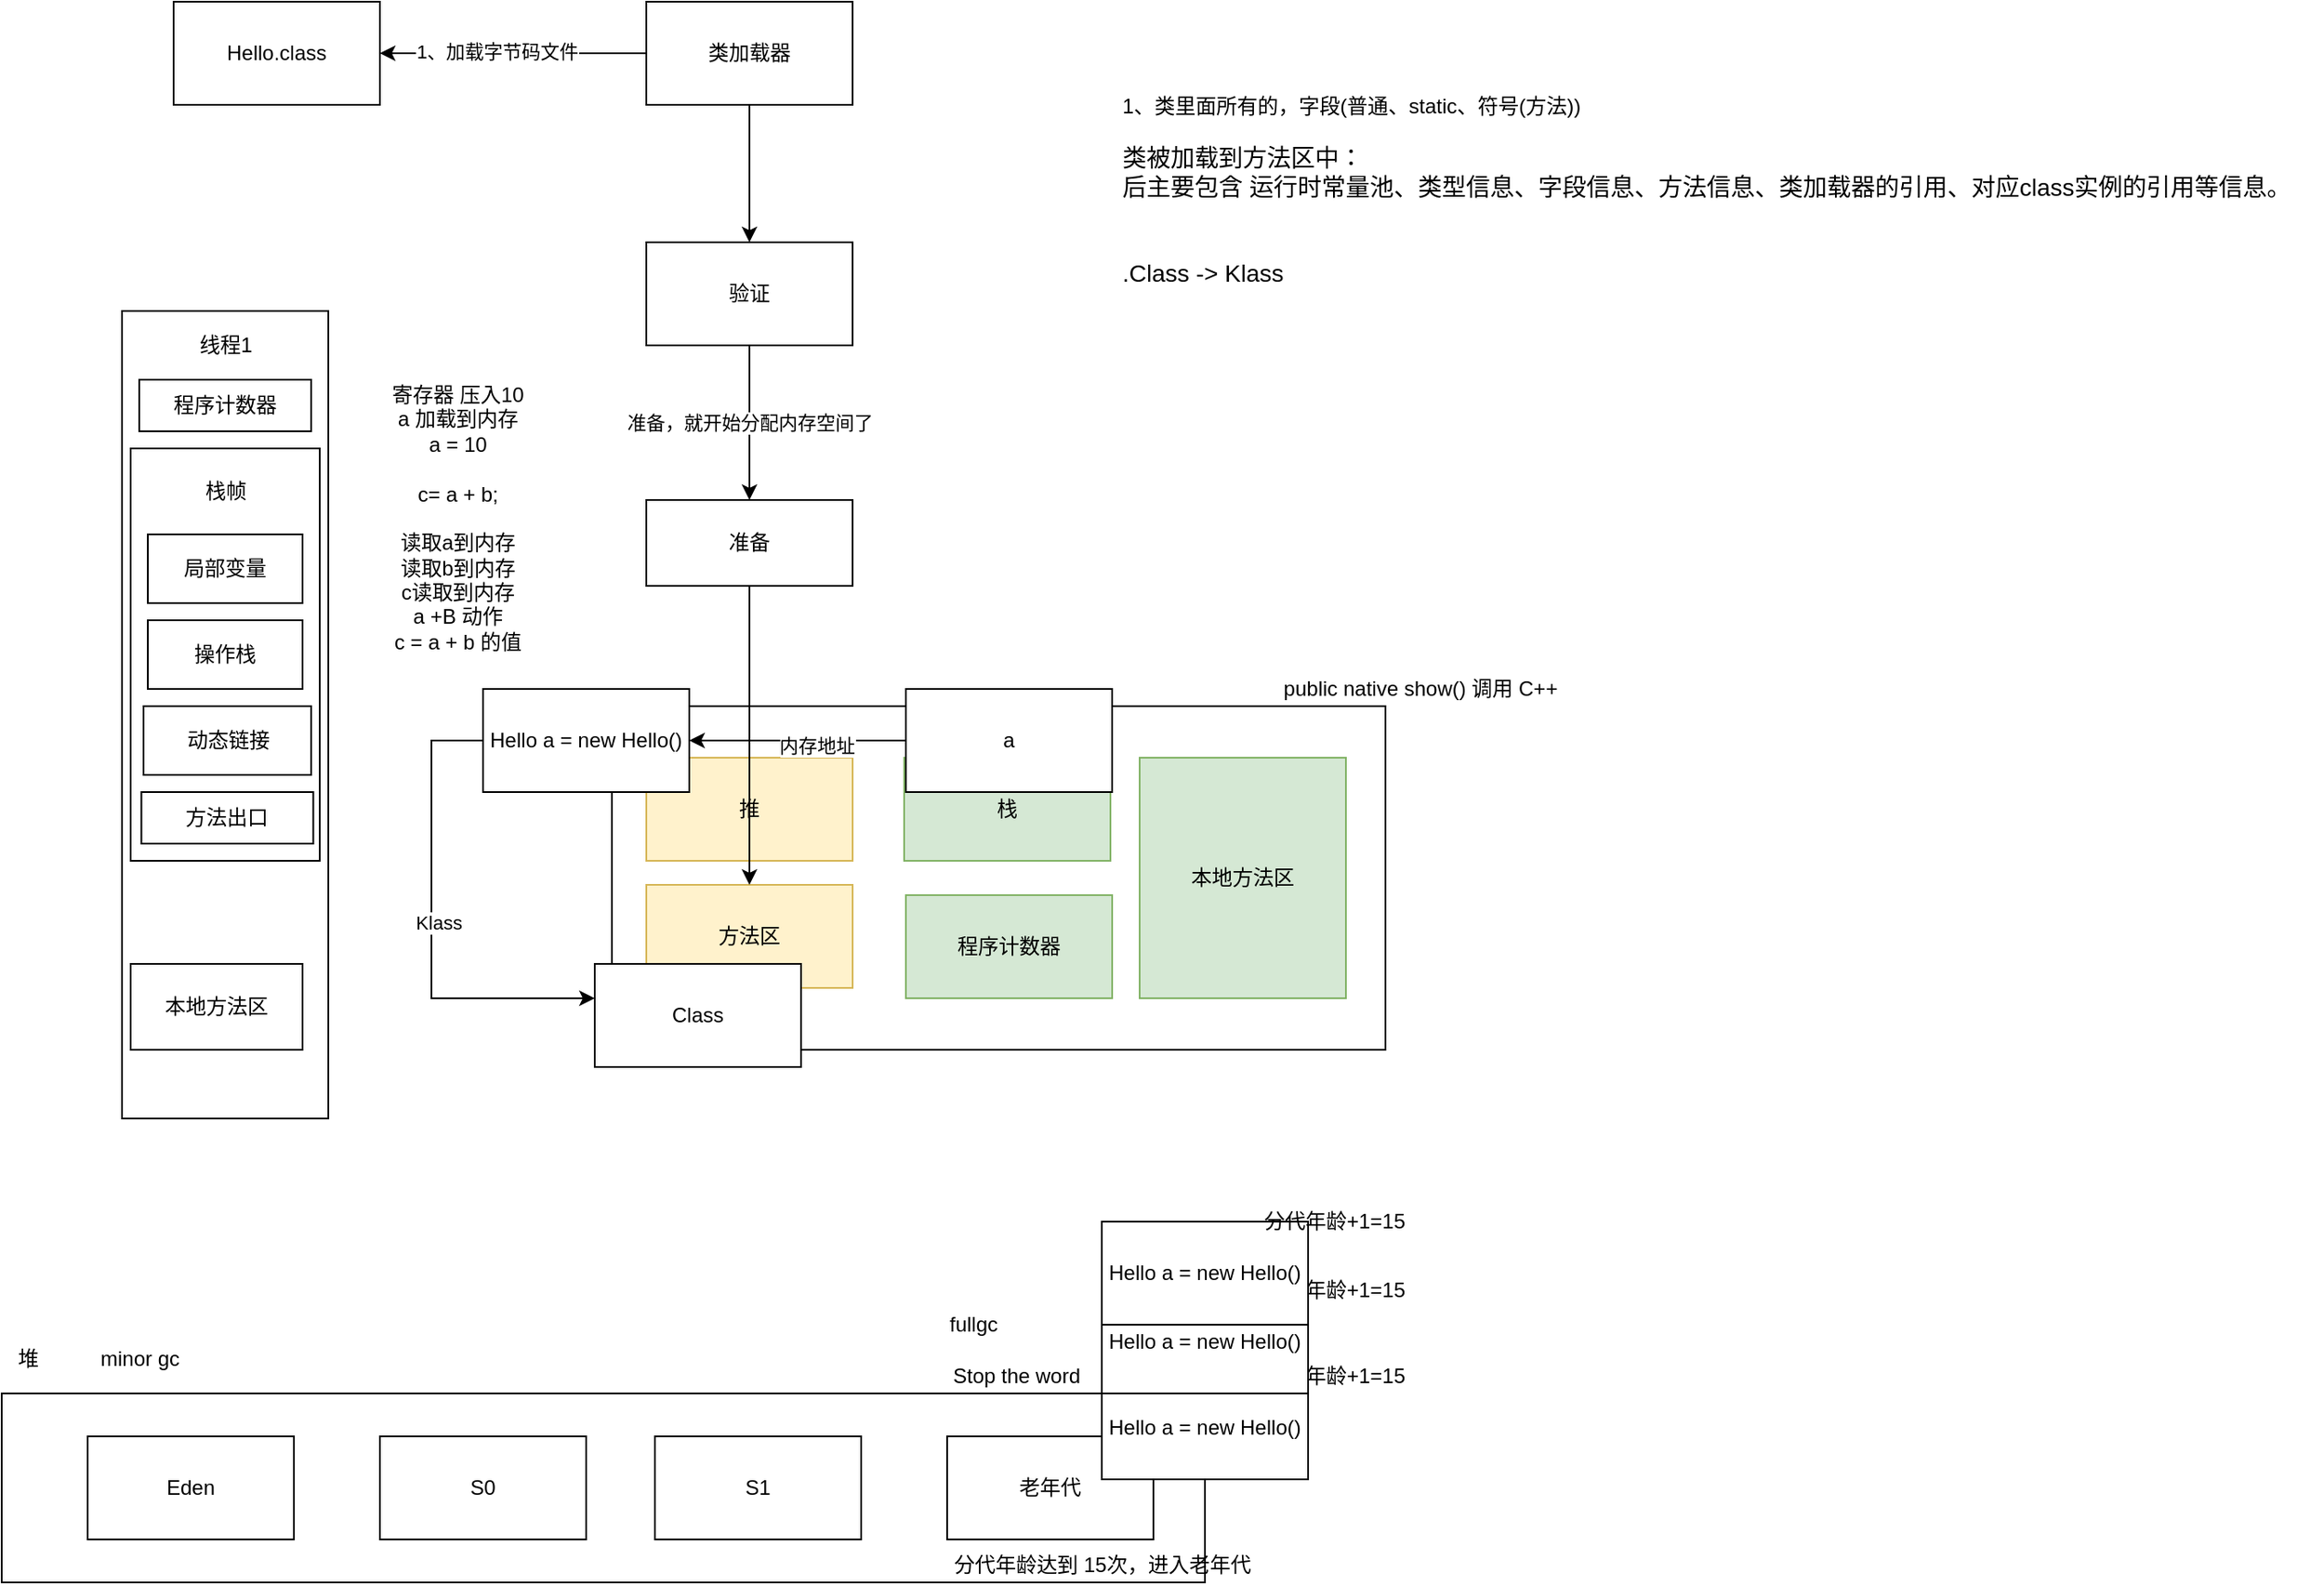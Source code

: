 <mxfile version="14.5.3" type="github">
  <diagram id="bEX31efKxSJHf-s3sODm" name="第 1 页">
    <mxGraphModel dx="1858" dy="947" grid="1" gridSize="10" guides="1" tooltips="1" connect="1" arrows="1" fold="1" page="1" pageScale="1" pageWidth="827" pageHeight="1169" math="0" shadow="0">
      <root>
        <mxCell id="0" />
        <mxCell id="1" parent="0" />
        <mxCell id="VjYMC8rWytREGVeJ94fa-9" value="Hello.class" style="whiteSpace=wrap;html=1;" vertex="1" parent="1">
          <mxGeometry x="220" y="80" width="120" height="60" as="geometry" />
        </mxCell>
        <mxCell id="VjYMC8rWytREGVeJ94fa-11" style="edgeStyle=orthogonalEdgeStyle;rounded=0;orthogonalLoop=1;jettySize=auto;html=1;entryX=1;entryY=0.5;entryDx=0;entryDy=0;" edge="1" parent="1" source="VjYMC8rWytREGVeJ94fa-10" target="VjYMC8rWytREGVeJ94fa-9">
          <mxGeometry relative="1" as="geometry" />
        </mxCell>
        <mxCell id="VjYMC8rWytREGVeJ94fa-12" value="1、加载字节码文件" style="edgeLabel;html=1;align=center;verticalAlign=middle;resizable=0;points=[];" vertex="1" connectable="0" parent="VjYMC8rWytREGVeJ94fa-11">
          <mxGeometry x="0.127" y="-1" relative="1" as="geometry">
            <mxPoint as="offset" />
          </mxGeometry>
        </mxCell>
        <mxCell id="VjYMC8rWytREGVeJ94fa-17" value="" style="edgeStyle=orthogonalEdgeStyle;rounded=0;orthogonalLoop=1;jettySize=auto;html=1;" edge="1" parent="1" source="VjYMC8rWytREGVeJ94fa-10" target="VjYMC8rWytREGVeJ94fa-14">
          <mxGeometry relative="1" as="geometry" />
        </mxCell>
        <mxCell id="VjYMC8rWytREGVeJ94fa-10" value="类加载器" style="whiteSpace=wrap;html=1;" vertex="1" parent="1">
          <mxGeometry x="495" y="80" width="120" height="60" as="geometry" />
        </mxCell>
        <mxCell id="VjYMC8rWytREGVeJ94fa-20" value="准备，就开始分配内存空间了" style="edgeStyle=orthogonalEdgeStyle;rounded=0;orthogonalLoop=1;jettySize=auto;html=1;exitX=0.5;exitY=1;exitDx=0;exitDy=0;entryX=0.5;entryY=0;entryDx=0;entryDy=0;" edge="1" parent="1" source="VjYMC8rWytREGVeJ94fa-14" target="VjYMC8rWytREGVeJ94fa-19">
          <mxGeometry relative="1" as="geometry" />
        </mxCell>
        <mxCell id="VjYMC8rWytREGVeJ94fa-14" value="验证" style="whiteSpace=wrap;html=1;" vertex="1" parent="1">
          <mxGeometry x="495" y="220" width="120" height="60" as="geometry" />
        </mxCell>
        <mxCell id="VjYMC8rWytREGVeJ94fa-16" value="" style="group" vertex="1" connectable="0" parent="1">
          <mxGeometry x="475" y="490" width="450" height="210" as="geometry" />
        </mxCell>
        <mxCell id="VjYMC8rWytREGVeJ94fa-2" value="" style="rounded=0;whiteSpace=wrap;html=1;" vertex="1" parent="VjYMC8rWytREGVeJ94fa-16">
          <mxGeometry width="450" height="200" as="geometry" />
        </mxCell>
        <mxCell id="VjYMC8rWytREGVeJ94fa-4" value="推" style="rounded=0;whiteSpace=wrap;html=1;fillColor=#fff2cc;strokeColor=#d6b656;" vertex="1" parent="VjYMC8rWytREGVeJ94fa-16">
          <mxGeometry x="20" y="30" width="120" height="60" as="geometry" />
        </mxCell>
        <mxCell id="VjYMC8rWytREGVeJ94fa-5" value="栈" style="rounded=0;whiteSpace=wrap;html=1;fillColor=#d5e8d4;strokeColor=#82b366;" vertex="1" parent="VjYMC8rWytREGVeJ94fa-16">
          <mxGeometry x="170" y="30" width="120" height="60" as="geometry" />
        </mxCell>
        <mxCell id="VjYMC8rWytREGVeJ94fa-6" value="方法区" style="rounded=0;whiteSpace=wrap;html=1;fillColor=#fff2cc;strokeColor=#d6b656;" vertex="1" parent="VjYMC8rWytREGVeJ94fa-16">
          <mxGeometry x="20" y="104" width="120" height="60" as="geometry" />
        </mxCell>
        <mxCell id="VjYMC8rWytREGVeJ94fa-7" value="本地方法区" style="rounded=0;whiteSpace=wrap;html=1;fillColor=#d5e8d4;strokeColor=#82b366;" vertex="1" parent="VjYMC8rWytREGVeJ94fa-16">
          <mxGeometry x="307" y="30" width="120" height="140" as="geometry" />
        </mxCell>
        <mxCell id="VjYMC8rWytREGVeJ94fa-8" value="程序计数器" style="rounded=0;whiteSpace=wrap;html=1;fillColor=#d5e8d4;strokeColor=#82b366;" vertex="1" parent="VjYMC8rWytREGVeJ94fa-16">
          <mxGeometry x="171" y="110" width="120" height="60" as="geometry" />
        </mxCell>
        <mxCell id="VjYMC8rWytREGVeJ94fa-26" value="a" style="whiteSpace=wrap;html=1;" vertex="1" parent="VjYMC8rWytREGVeJ94fa-16">
          <mxGeometry x="171" y="-10" width="120" height="60" as="geometry" />
        </mxCell>
        <mxCell id="VjYMC8rWytREGVeJ94fa-50" value="Class" style="rounded=0;whiteSpace=wrap;html=1;" vertex="1" parent="VjYMC8rWytREGVeJ94fa-16">
          <mxGeometry x="-10" y="150" width="120" height="60" as="geometry" />
        </mxCell>
        <mxCell id="VjYMC8rWytREGVeJ94fa-23" style="edgeStyle=orthogonalEdgeStyle;rounded=0;orthogonalLoop=1;jettySize=auto;html=1;" edge="1" parent="1" source="VjYMC8rWytREGVeJ94fa-19" target="VjYMC8rWytREGVeJ94fa-6">
          <mxGeometry relative="1" as="geometry" />
        </mxCell>
        <mxCell id="VjYMC8rWytREGVeJ94fa-19" value="准备" style="rounded=0;whiteSpace=wrap;html=1;" vertex="1" parent="1">
          <mxGeometry x="495" y="370" width="120" height="50" as="geometry" />
        </mxCell>
        <mxCell id="VjYMC8rWytREGVeJ94fa-21" value="&lt;span style=&quot;background-color: rgb(255 , 255 , 255)&quot;&gt;1、类里面所有的，字段(普通、static、符号(方法))&lt;br&gt;&lt;br&gt;&lt;span style=&quot;font-size: 14px&quot;&gt;类被加载到方法区中：&lt;br&gt;&lt;div&gt;后主要包含 运行时常量池、类型信息、字段信息、方法信息、类加载器的引用、对应class实例的引用等信息。&lt;/div&gt;&lt;div&gt;&lt;br&gt;&lt;/div&gt;&lt;div&gt;&lt;br&gt;&lt;/div&gt;&lt;div&gt;.Class -&amp;gt; Klass&amp;nbsp;&lt;/div&gt;&lt;/span&gt;&lt;/span&gt;" style="text;html=1;align=left;verticalAlign=middle;resizable=0;points=[];autosize=1;" vertex="1" parent="1">
          <mxGeometry x="770" y="140" width="700" height="100" as="geometry" />
        </mxCell>
        <mxCell id="VjYMC8rWytREGVeJ94fa-30" value="public native show() 调用 C++" style="text;html=1;align=center;verticalAlign=middle;resizable=0;points=[];autosize=1;" vertex="1" parent="1">
          <mxGeometry x="860" y="470" width="170" height="20" as="geometry" />
        </mxCell>
        <mxCell id="VjYMC8rWytREGVeJ94fa-31" value="" style="rounded=0;whiteSpace=wrap;html=1;" vertex="1" parent="1">
          <mxGeometry x="190" y="260" width="120" height="470" as="geometry" />
        </mxCell>
        <mxCell id="VjYMC8rWytREGVeJ94fa-97" style="edgeStyle=orthogonalEdgeStyle;rounded=0;orthogonalLoop=1;jettySize=auto;html=1;" edge="1" parent="1" source="VjYMC8rWytREGVeJ94fa-27" target="VjYMC8rWytREGVeJ94fa-50">
          <mxGeometry relative="1" as="geometry">
            <Array as="points">
              <mxPoint x="370" y="510" />
              <mxPoint x="370" y="660" />
            </Array>
          </mxGeometry>
        </mxCell>
        <mxCell id="VjYMC8rWytREGVeJ94fa-98" value="Klass" style="edgeLabel;html=1;align=center;verticalAlign=middle;resizable=0;points=[];" vertex="1" connectable="0" parent="VjYMC8rWytREGVeJ94fa-97">
          <mxGeometry x="-0.011" y="4" relative="1" as="geometry">
            <mxPoint as="offset" />
          </mxGeometry>
        </mxCell>
        <mxCell id="VjYMC8rWytREGVeJ94fa-27" value="Hello a = new Hello()" style="whiteSpace=wrap;html=1;" vertex="1" parent="1">
          <mxGeometry x="400" y="480" width="120" height="60" as="geometry" />
        </mxCell>
        <mxCell id="VjYMC8rWytREGVeJ94fa-28" style="edgeStyle=orthogonalEdgeStyle;rounded=0;orthogonalLoop=1;jettySize=auto;html=1;" edge="1" parent="1" source="VjYMC8rWytREGVeJ94fa-26" target="VjYMC8rWytREGVeJ94fa-27">
          <mxGeometry relative="1" as="geometry" />
        </mxCell>
        <mxCell id="VjYMC8rWytREGVeJ94fa-29" value="内存地址" style="edgeLabel;html=1;align=center;verticalAlign=middle;resizable=0;points=[];" vertex="1" connectable="0" parent="VjYMC8rWytREGVeJ94fa-28">
          <mxGeometry x="-0.175" y="3" relative="1" as="geometry">
            <mxPoint as="offset" />
          </mxGeometry>
        </mxCell>
        <mxCell id="VjYMC8rWytREGVeJ94fa-32" value="" style="whiteSpace=wrap;html=1;" vertex="1" parent="1">
          <mxGeometry x="195" y="340" width="110" height="240" as="geometry" />
        </mxCell>
        <mxCell id="VjYMC8rWytREGVeJ94fa-33" value="线程1" style="text;html=1;align=center;verticalAlign=middle;resizable=0;points=[];autosize=1;" vertex="1" parent="1">
          <mxGeometry x="225" y="270" width="50" height="20" as="geometry" />
        </mxCell>
        <mxCell id="VjYMC8rWytREGVeJ94fa-34" value="栈帧" style="text;html=1;align=center;verticalAlign=middle;resizable=0;points=[];autosize=1;" vertex="1" parent="1">
          <mxGeometry x="230" y="355" width="40" height="20" as="geometry" />
        </mxCell>
        <mxCell id="VjYMC8rWytREGVeJ94fa-40" value="本地方法区" style="rounded=0;whiteSpace=wrap;html=1;" vertex="1" parent="1">
          <mxGeometry x="195" y="640" width="100" height="50" as="geometry" />
        </mxCell>
        <mxCell id="VjYMC8rWytREGVeJ94fa-41" value="程序计数器" style="rounded=0;whiteSpace=wrap;html=1;" vertex="1" parent="1">
          <mxGeometry x="200" y="300" width="100" height="30" as="geometry" />
        </mxCell>
        <mxCell id="VjYMC8rWytREGVeJ94fa-43" value="方法出口" style="rounded=0;whiteSpace=wrap;html=1;" vertex="1" parent="1">
          <mxGeometry x="201.25" y="540" width="100" height="30" as="geometry" />
        </mxCell>
        <mxCell id="VjYMC8rWytREGVeJ94fa-44" value="局部变量" style="rounded=0;whiteSpace=wrap;html=1;" vertex="1" parent="1">
          <mxGeometry x="205" y="390" width="90" height="40" as="geometry" />
        </mxCell>
        <mxCell id="VjYMC8rWytREGVeJ94fa-45" value="动态链接" style="rounded=0;whiteSpace=wrap;html=1;" vertex="1" parent="1">
          <mxGeometry x="202.5" y="490" width="97.5" height="40" as="geometry" />
        </mxCell>
        <mxCell id="VjYMC8rWytREGVeJ94fa-46" value="操作栈" style="rounded=0;whiteSpace=wrap;html=1;" vertex="1" parent="1">
          <mxGeometry x="205" y="440" width="90" height="40" as="geometry" />
        </mxCell>
        <mxCell id="VjYMC8rWytREGVeJ94fa-48" value="寄存器 压入10&lt;br&gt;a 加载到内存&lt;br&gt;a = 10&lt;br&gt;&lt;br&gt;c= a + b;&lt;br&gt;&lt;br&gt;读取a到内存&lt;br&gt;读取b到内存&lt;br&gt;c读取到内存&lt;br&gt;a +B 动作&lt;br&gt;c = a + b 的值&lt;br&gt;&lt;br&gt;&lt;br&gt;" style="text;html=1;align=center;verticalAlign=middle;resizable=0;points=[];autosize=1;" vertex="1" parent="1">
          <mxGeometry x="340" y="300" width="90" height="190" as="geometry" />
        </mxCell>
        <mxCell id="VjYMC8rWytREGVeJ94fa-52" value="" style="rounded=0;whiteSpace=wrap;html=1;" vertex="1" parent="1">
          <mxGeometry x="120" y="890" width="700" height="110" as="geometry" />
        </mxCell>
        <mxCell id="VjYMC8rWytREGVeJ94fa-53" value="堆" style="text;html=1;align=center;verticalAlign=middle;resizable=0;points=[];autosize=1;" vertex="1" parent="1">
          <mxGeometry x="120" y="860" width="30" height="20" as="geometry" />
        </mxCell>
        <mxCell id="VjYMC8rWytREGVeJ94fa-54" value="Eden" style="whiteSpace=wrap;html=1;" vertex="1" parent="1">
          <mxGeometry x="170" y="915" width="120" height="60" as="geometry" />
        </mxCell>
        <mxCell id="VjYMC8rWytREGVeJ94fa-56" value="S0" style="whiteSpace=wrap;html=1;" vertex="1" parent="1">
          <mxGeometry x="340" y="915" width="120" height="60" as="geometry" />
        </mxCell>
        <mxCell id="VjYMC8rWytREGVeJ94fa-57" value="S1" style="whiteSpace=wrap;html=1;" vertex="1" parent="1">
          <mxGeometry x="500" y="915" width="120" height="60" as="geometry" />
        </mxCell>
        <mxCell id="VjYMC8rWytREGVeJ94fa-59" value="老年代" style="whiteSpace=wrap;html=1;" vertex="1" parent="1">
          <mxGeometry x="670" y="915" width="120" height="60" as="geometry" />
        </mxCell>
        <mxCell id="VjYMC8rWytREGVeJ94fa-62" value="minor gc" style="text;html=1;align=center;verticalAlign=middle;resizable=0;points=[];autosize=1;" vertex="1" parent="1">
          <mxGeometry x="170" y="860" width="60" height="20" as="geometry" />
        </mxCell>
        <mxCell id="VjYMC8rWytREGVeJ94fa-63" value="fullgc" style="text;html=1;align=center;verticalAlign=middle;resizable=0;points=[];autosize=1;" vertex="1" parent="1">
          <mxGeometry x="665" y="840" width="40" height="20" as="geometry" />
        </mxCell>
        <mxCell id="VjYMC8rWytREGVeJ94fa-64" value="Stop the word" style="text;html=1;align=center;verticalAlign=middle;resizable=0;points=[];autosize=1;" vertex="1" parent="1">
          <mxGeometry x="665" y="870" width="90" height="20" as="geometry" />
        </mxCell>
        <mxCell id="VjYMC8rWytREGVeJ94fa-67" value="" style="group" vertex="1" connectable="0" parent="1">
          <mxGeometry x="760" y="870" width="185" height="70" as="geometry" />
        </mxCell>
        <mxCell id="VjYMC8rWytREGVeJ94fa-65" value="Hello a = new Hello()" style="whiteSpace=wrap;html=1;" vertex="1" parent="VjYMC8rWytREGVeJ94fa-67">
          <mxGeometry y="10" width="120" height="60" as="geometry" />
        </mxCell>
        <mxCell id="VjYMC8rWytREGVeJ94fa-66" value="分代年龄+1=15" style="text;html=1;align=center;verticalAlign=middle;resizable=0;points=[];autosize=1;" vertex="1" parent="VjYMC8rWytREGVeJ94fa-67">
          <mxGeometry x="85" width="100" height="20" as="geometry" />
        </mxCell>
        <mxCell id="VjYMC8rWytREGVeJ94fa-68" value="" style="group" vertex="1" connectable="0" parent="1">
          <mxGeometry x="760" y="820" width="185" height="70" as="geometry" />
        </mxCell>
        <mxCell id="VjYMC8rWytREGVeJ94fa-69" value="Hello a = new Hello()" style="whiteSpace=wrap;html=1;" vertex="1" parent="VjYMC8rWytREGVeJ94fa-68">
          <mxGeometry y="10" width="120" height="60" as="geometry" />
        </mxCell>
        <mxCell id="VjYMC8rWytREGVeJ94fa-70" value="分代年龄+1=15" style="text;html=1;align=center;verticalAlign=middle;resizable=0;points=[];autosize=1;" vertex="1" parent="VjYMC8rWytREGVeJ94fa-68">
          <mxGeometry x="85" width="100" height="20" as="geometry" />
        </mxCell>
        <mxCell id="VjYMC8rWytREGVeJ94fa-71" value="" style="group" vertex="1" connectable="0" parent="1">
          <mxGeometry x="760" y="780" width="185" height="70" as="geometry" />
        </mxCell>
        <mxCell id="VjYMC8rWytREGVeJ94fa-72" value="Hello a = new Hello()" style="whiteSpace=wrap;html=1;" vertex="1" parent="VjYMC8rWytREGVeJ94fa-71">
          <mxGeometry y="10" width="120" height="60" as="geometry" />
        </mxCell>
        <mxCell id="VjYMC8rWytREGVeJ94fa-73" value="分代年龄+1=15" style="text;html=1;align=center;verticalAlign=middle;resizable=0;points=[];autosize=1;" vertex="1" parent="VjYMC8rWytREGVeJ94fa-71">
          <mxGeometry x="85" width="100" height="20" as="geometry" />
        </mxCell>
        <mxCell id="VjYMC8rWytREGVeJ94fa-74" value="分代年龄达到 15次，进入老年代" style="text;html=1;align=center;verticalAlign=middle;resizable=0;points=[];autosize=1;" vertex="1" parent="1">
          <mxGeometry x="665" y="980" width="190" height="20" as="geometry" />
        </mxCell>
      </root>
    </mxGraphModel>
  </diagram>
</mxfile>
